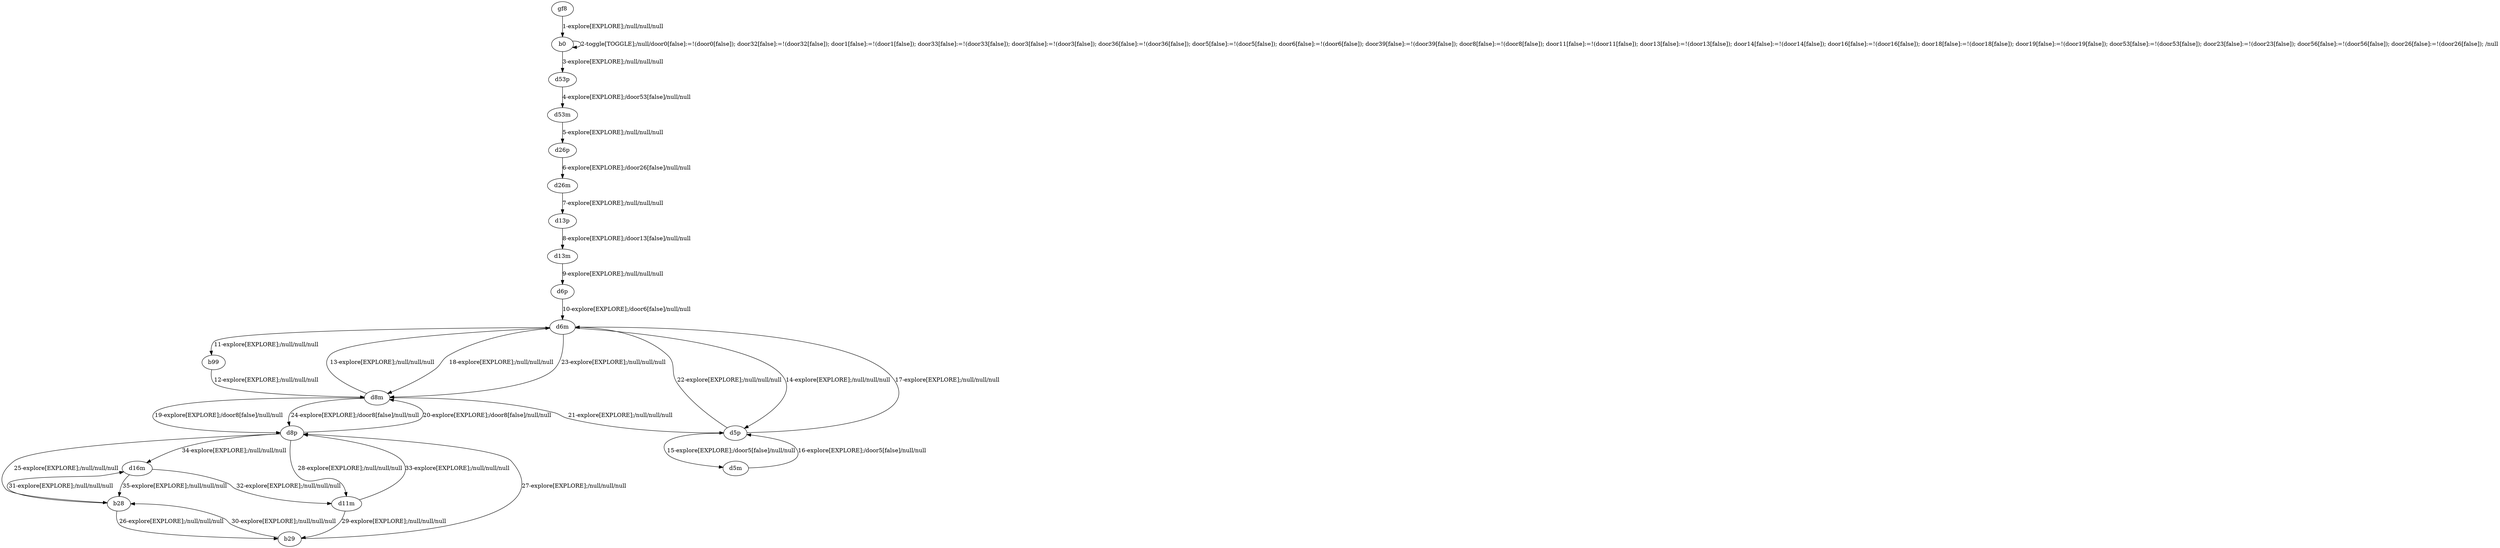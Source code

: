# Total number of goals covered by this test: 7
# d11m --> d8p
# d16m --> b28
# d8p --> d11m
# d8p --> d16m
# b28 --> d16m
# d16m --> d11m
# d5m --> d5p

digraph g {
"gf8" -> "b0" [label = "1-explore[EXPLORE];/null/null/null"];
"b0" -> "b0" [label = "2-toggle[TOGGLE];/null/door0[false]:=!(door0[false]); door32[false]:=!(door32[false]); door1[false]:=!(door1[false]); door33[false]:=!(door33[false]); door3[false]:=!(door3[false]); door36[false]:=!(door36[false]); door5[false]:=!(door5[false]); door6[false]:=!(door6[false]); door39[false]:=!(door39[false]); door8[false]:=!(door8[false]); door11[false]:=!(door11[false]); door13[false]:=!(door13[false]); door14[false]:=!(door14[false]); door16[false]:=!(door16[false]); door18[false]:=!(door18[false]); door19[false]:=!(door19[false]); door53[false]:=!(door53[false]); door23[false]:=!(door23[false]); door56[false]:=!(door56[false]); door26[false]:=!(door26[false]); /null"];
"b0" -> "d53p" [label = "3-explore[EXPLORE];/null/null/null"];
"d53p" -> "d53m" [label = "4-explore[EXPLORE];/door53[false]/null/null"];
"d53m" -> "d26p" [label = "5-explore[EXPLORE];/null/null/null"];
"d26p" -> "d26m" [label = "6-explore[EXPLORE];/door26[false]/null/null"];
"d26m" -> "d13p" [label = "7-explore[EXPLORE];/null/null/null"];
"d13p" -> "d13m" [label = "8-explore[EXPLORE];/door13[false]/null/null"];
"d13m" -> "d6p" [label = "9-explore[EXPLORE];/null/null/null"];
"d6p" -> "d6m" [label = "10-explore[EXPLORE];/door6[false]/null/null"];
"d6m" -> "b99" [label = "11-explore[EXPLORE];/null/null/null"];
"b99" -> "d8m" [label = "12-explore[EXPLORE];/null/null/null"];
"d8m" -> "d6m" [label = "13-explore[EXPLORE];/null/null/null"];
"d6m" -> "d5p" [label = "14-explore[EXPLORE];/null/null/null"];
"d5p" -> "d5m" [label = "15-explore[EXPLORE];/door5[false]/null/null"];
"d5m" -> "d5p" [label = "16-explore[EXPLORE];/door5[false]/null/null"];
"d5p" -> "d6m" [label = "17-explore[EXPLORE];/null/null/null"];
"d6m" -> "d8m" [label = "18-explore[EXPLORE];/null/null/null"];
"d8m" -> "d8p" [label = "19-explore[EXPLORE];/door8[false]/null/null"];
"d8p" -> "d8m" [label = "20-explore[EXPLORE];/door8[false]/null/null"];
"d8m" -> "d5p" [label = "21-explore[EXPLORE];/null/null/null"];
"d5p" -> "d6m" [label = "22-explore[EXPLORE];/null/null/null"];
"d6m" -> "d8m" [label = "23-explore[EXPLORE];/null/null/null"];
"d8m" -> "d8p" [label = "24-explore[EXPLORE];/door8[false]/null/null"];
"d8p" -> "b28" [label = "25-explore[EXPLORE];/null/null/null"];
"b28" -> "b29" [label = "26-explore[EXPLORE];/null/null/null"];
"b29" -> "d8p" [label = "27-explore[EXPLORE];/null/null/null"];
"d8p" -> "d11m" [label = "28-explore[EXPLORE];/null/null/null"];
"d11m" -> "b29" [label = "29-explore[EXPLORE];/null/null/null"];
"b29" -> "b28" [label = "30-explore[EXPLORE];/null/null/null"];
"b28" -> "d16m" [label = "31-explore[EXPLORE];/null/null/null"];
"d16m" -> "d11m" [label = "32-explore[EXPLORE];/null/null/null"];
"d11m" -> "d8p" [label = "33-explore[EXPLORE];/null/null/null"];
"d8p" -> "d16m" [label = "34-explore[EXPLORE];/null/null/null"];
"d16m" -> "b28" [label = "35-explore[EXPLORE];/null/null/null"];
}